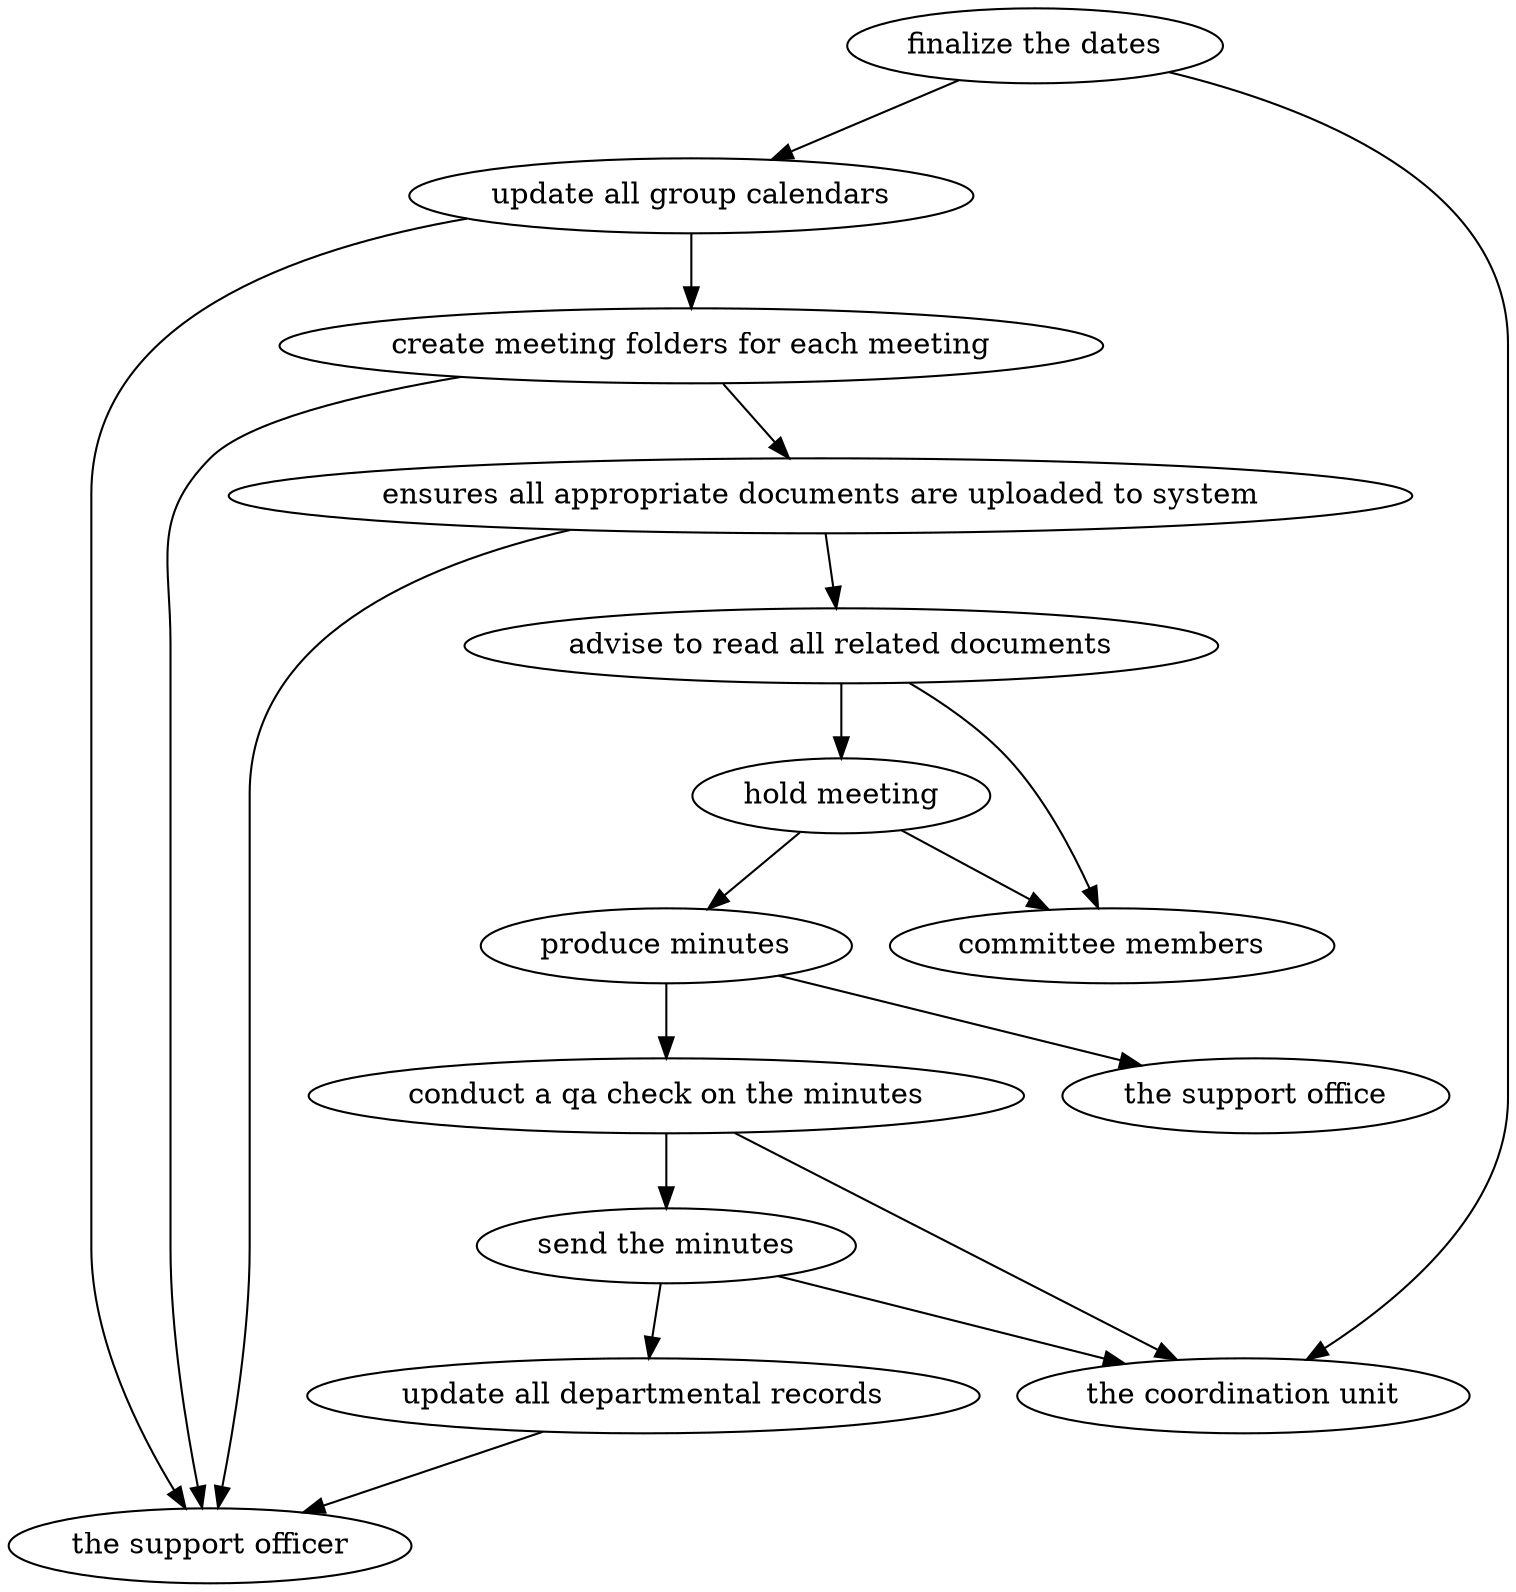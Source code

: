 strict digraph "doc-9.4" {
	graph [name="doc-9.4"];
	"finalize the dates"	[attrs="{'type': 'Activity', 'label': 'finalize the dates'}"];
	"update all group calendars"	[attrs="{'type': 'Activity', 'label': 'update all group calendars'}"];
	"finalize the dates" -> "update all group calendars"	[attrs="{'type': 'flow', 'label': 'flow'}"];
	"the coordination unit"	[attrs="{'type': 'Actor', 'label': 'the coordination unit'}"];
	"finalize the dates" -> "the coordination unit"	[attrs="{'type': 'actor performer', 'label': 'actor performer'}"];
	"create meeting folders for each meeting"	[attrs="{'type': 'Activity', 'label': 'create meeting folders for each meeting'}"];
	"update all group calendars" -> "create meeting folders for each meeting"	[attrs="{'type': 'flow', 'label': 'flow'}"];
	"the support officer"	[attrs="{'type': 'Actor', 'label': 'the support officer'}"];
	"update all group calendars" -> "the support officer"	[attrs="{'type': 'actor performer', 'label': 'actor performer'}"];
	"ensures all appropriate documents are uploaded to system"	[attrs="{'type': 'Activity', 'label': 'ensures all appropriate documents are uploaded to system'}"];
	"create meeting folders for each meeting" -> "ensures all appropriate documents are uploaded to system"	[attrs="{'type': 'flow', 'label': 'flow'}"];
	"create meeting folders for each meeting" -> "the support officer"	[attrs="{'type': 'actor performer', 'label': 'actor performer'}"];
	"advise to read all related documents"	[attrs="{'type': 'Activity', 'label': 'advise to read all related documents'}"];
	"ensures all appropriate documents are uploaded to system" -> "advise to read all related documents"	[attrs="{'type': 'flow', 'label': 'flow'}"];
	"ensures all appropriate documents are uploaded to system" -> "the support officer"	[attrs="{'type': 'actor performer', 'label': 'actor performer'}"];
	"hold meeting"	[attrs="{'type': 'Activity', 'label': 'hold meeting'}"];
	"advise to read all related documents" -> "hold meeting"	[attrs="{'type': 'flow', 'label': 'flow'}"];
	"committee members"	[attrs="{'type': 'Actor', 'label': 'committee members'}"];
	"advise to read all related documents" -> "committee members"	[attrs="{'type': 'actor performer', 'label': 'actor performer'}"];
	"produce minutes"	[attrs="{'type': 'Activity', 'label': 'produce minutes'}"];
	"hold meeting" -> "produce minutes"	[attrs="{'type': 'flow', 'label': 'flow'}"];
	"hold meeting" -> "committee members"	[attrs="{'type': 'actor performer', 'label': 'actor performer'}"];
	"conduct a qa check on the minutes"	[attrs="{'type': 'Activity', 'label': 'conduct a qa check on the minutes'}"];
	"produce minutes" -> "conduct a qa check on the minutes"	[attrs="{'type': 'flow', 'label': 'flow'}"];
	"the support office"	[attrs="{'type': 'Actor', 'label': 'the support office'}"];
	"produce minutes" -> "the support office"	[attrs="{'type': 'actor performer', 'label': 'actor performer'}"];
	"send the minutes"	[attrs="{'type': 'Activity', 'label': 'send the minutes'}"];
	"conduct a qa check on the minutes" -> "send the minutes"	[attrs="{'type': 'flow', 'label': 'flow'}"];
	"conduct a qa check on the minutes" -> "the coordination unit"	[attrs="{'type': 'actor performer', 'label': 'actor performer'}"];
	"update all departmental records"	[attrs="{'type': 'Activity', 'label': 'update all departmental records'}"];
	"send the minutes" -> "update all departmental records"	[attrs="{'type': 'flow', 'label': 'flow'}"];
	"send the minutes" -> "the coordination unit"	[attrs="{'type': 'actor performer', 'label': 'actor performer'}"];
	"update all departmental records" -> "the support officer"	[attrs="{'type': 'actor performer', 'label': 'actor performer'}"];
}
